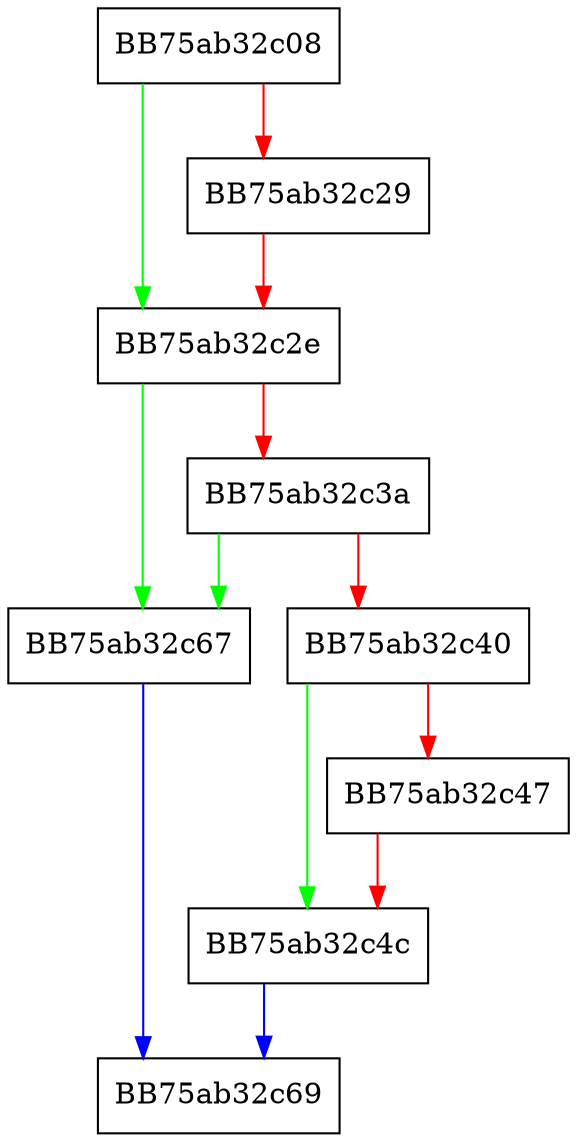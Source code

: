 digraph PutBytes {
  node [shape="box"];
  graph [splines=ortho];
  BB75ab32c08 -> BB75ab32c2e [color="green"];
  BB75ab32c08 -> BB75ab32c29 [color="red"];
  BB75ab32c29 -> BB75ab32c2e [color="red"];
  BB75ab32c2e -> BB75ab32c67 [color="green"];
  BB75ab32c2e -> BB75ab32c3a [color="red"];
  BB75ab32c3a -> BB75ab32c67 [color="green"];
  BB75ab32c3a -> BB75ab32c40 [color="red"];
  BB75ab32c40 -> BB75ab32c4c [color="green"];
  BB75ab32c40 -> BB75ab32c47 [color="red"];
  BB75ab32c47 -> BB75ab32c4c [color="red"];
  BB75ab32c4c -> BB75ab32c69 [color="blue"];
  BB75ab32c67 -> BB75ab32c69 [color="blue"];
}